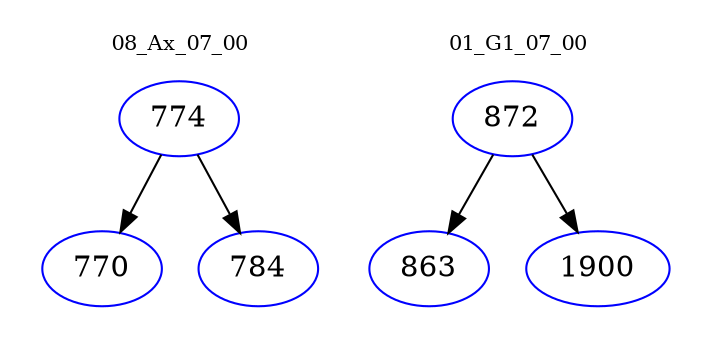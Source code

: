 digraph{
subgraph cluster_0 {
color = white
label = "08_Ax_07_00";
fontsize=10;
T0_774 [label="774", color="blue"]
T0_774 -> T0_770 [color="black"]
T0_770 [label="770", color="blue"]
T0_774 -> T0_784 [color="black"]
T0_784 [label="784", color="blue"]
}
subgraph cluster_1 {
color = white
label = "01_G1_07_00";
fontsize=10;
T1_872 [label="872", color="blue"]
T1_872 -> T1_863 [color="black"]
T1_863 [label="863", color="blue"]
T1_872 -> T1_1900 [color="black"]
T1_1900 [label="1900", color="blue"]
}
}
